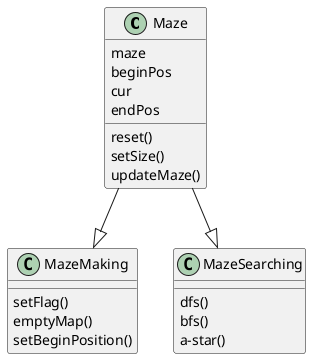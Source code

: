 @startuml

class Maze
{
    maze
    beginPos
    cur
    endPos

    reset()
    setSize()
    updateMaze()
}

class MazeMaking
{
    setFlag()
    emptyMap()
    setBeginPosition()
}

class MazeSearching
{
    dfs()
    bfs()
    a-star()
}

Maze --|> MazeMaking
Maze --|> MazeSearching


@enduml

@startuml

state init {
    state MyThread
    ' :maze
    ' :mazeMaking
    ' :mazeSearching
    MyThread:建立子线程
    MyThread:实例化 Maze 类并初始化迷宫
    MyThread:实例化 MazeMaking 类
    MyThread:实例化 MazeSolving 类

    [*] --> MyThread
}

state setMazeSize {
    [*]--> setSize
    setSize-->setBeginPosition
    setSize-->setEndPosition

    setSize: 设置迷宫的大小
    setBeginPosition: 设置迷宫起点
    setEndPosition: 设置迷宫终点
}

state createMaze {
    [*] --> initMaze
    initMaze--> setRandomBeginPosition
    setRandomBeginPosition--> mainRoadBend

    initMaze: 初始化迷宫（具体见3.4.1）

    setRandomBeginPosition: 随机生成起点，保证\n生成的迷宫的确定性

    mainRoadBend: 迷宫生成算法
}

state search{
    [*] --> setFlag

    setFlag--> reset

    reset--> dfs
    reset--> bfs
    reset--> aStar


    setFlag: 设置迷宫的一些标志，如起点、终点
    reset: 将迷宫重新设置，去掉正在遍历的\n记号，保留路、墙、起点、终点
    dfs: 深度优先算法
    bfs: 广度优先算法
    aStar: A*算法
}

init -right-> setMazeSize
setMazeSize -down-> createMaze
createMaze -left-> search


@enduml

@startuml

start
:创建主窗口;


repeat : 开始运行;
repeat : 设置横纵大小;
repeat while (横纵不满足条件) is (not) not (yes)
    :生成地图\n手动生成\n自动生成;
    
    repeat :设置起点和终点;
    repeat while (判断起点和终点) is (not) not (yes)
    :搜索\nDFS寻路\nA星算法;
repeat while (关闭地图) is (not) not (yes)


stop

@enduml


